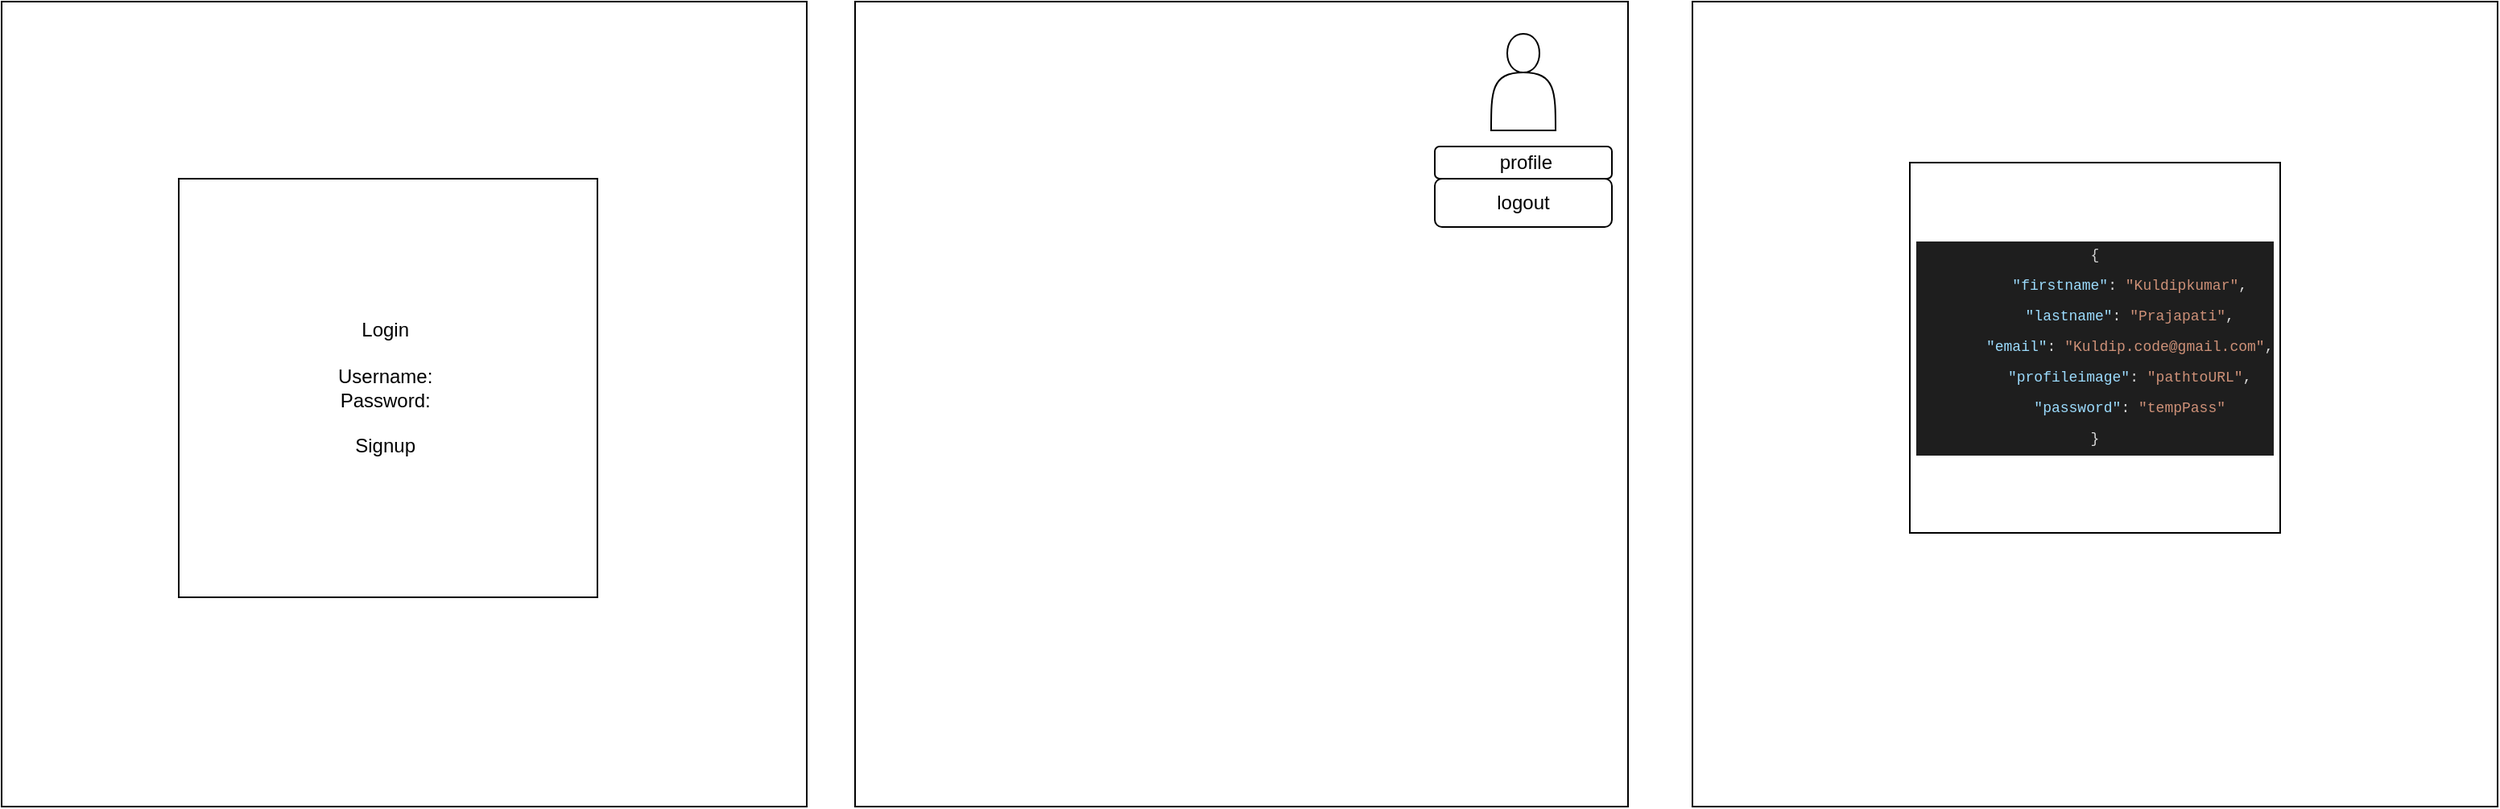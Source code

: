 <mxfile version="21.3.2" type="github">
  <diagram id="zweGpg6Ik9HtcBBMIZYx" name="Page-1">
    <mxGraphModel dx="880" dy="484" grid="1" gridSize="10" guides="1" tooltips="1" connect="1" arrows="1" fold="1" page="1" pageScale="1" pageWidth="850" pageHeight="1100" math="0" shadow="0">
      <root>
        <mxCell id="0" />
        <mxCell id="1" parent="0" />
        <mxCell id="U6WFJ7u_nto5zkPNfptQ-3" value="" style="whiteSpace=wrap;html=1;aspect=fixed;" vertex="1" parent="1">
          <mxGeometry x="470" y="160" width="500" height="500" as="geometry" />
        </mxCell>
        <mxCell id="U6WFJ7u_nto5zkPNfptQ-12" value="Login&amp;nbsp;&lt;br&gt;&lt;br&gt;Username:&amp;nbsp;&lt;br&gt;Password:&amp;nbsp;&lt;br&gt;&lt;br&gt;Signup&amp;nbsp;" style="whiteSpace=wrap;html=1;aspect=fixed;" vertex="1" parent="1">
          <mxGeometry x="580" y="270" width="260" height="260" as="geometry" />
        </mxCell>
        <mxCell id="U6WFJ7u_nto5zkPNfptQ-16" value="" style="rounded=0;whiteSpace=wrap;html=1;" vertex="1" parent="1">
          <mxGeometry x="1000" y="160" width="480" height="500" as="geometry" />
        </mxCell>
        <mxCell id="U6WFJ7u_nto5zkPNfptQ-18" value="&amp;nbsp;profile" style="rounded=1;whiteSpace=wrap;html=1;" vertex="1" parent="1">
          <mxGeometry x="1360" y="250" width="110" height="20" as="geometry" />
        </mxCell>
        <mxCell id="U6WFJ7u_nto5zkPNfptQ-19" value="logout" style="rounded=1;whiteSpace=wrap;html=1;" vertex="1" parent="1">
          <mxGeometry x="1360" y="270" width="110" height="30" as="geometry" />
        </mxCell>
        <mxCell id="U6WFJ7u_nto5zkPNfptQ-20" value="" style="shape=actor;whiteSpace=wrap;html=1;" vertex="1" parent="1">
          <mxGeometry x="1395" y="180" width="40" height="60" as="geometry" />
        </mxCell>
        <mxCell id="U6WFJ7u_nto5zkPNfptQ-21" value="" style="whiteSpace=wrap;html=1;aspect=fixed;" vertex="1" parent="1">
          <mxGeometry x="1520" y="160" width="500" height="500" as="geometry" />
        </mxCell>
        <mxCell id="U6WFJ7u_nto5zkPNfptQ-22" value="&lt;div style=&quot;color: rgb(212, 212, 212); background-color: rgb(30, 30, 30); font-family: Consolas, &amp;quot;Courier New&amp;quot;, monospace; line-height: 19px; font-size: 9px;&quot;&gt;&lt;div&gt;{&lt;/div&gt;&lt;div&gt;&amp;nbsp; &amp;nbsp; &amp;nbsp; &amp;nbsp; &lt;span style=&quot;color: #9cdcfe;&quot;&gt;&quot;firstname&quot;&lt;/span&gt;&lt;span style=&quot;color: #dcdcdc;&quot;&gt;:&lt;/span&gt; &lt;span style=&quot;color: #ce9178;&quot;&gt;&quot;Kuldipkumar&quot;&lt;/span&gt;&lt;span style=&quot;color: #dcdcdc;&quot;&gt;,&lt;/span&gt;&lt;/div&gt;&lt;div&gt;&amp;nbsp; &amp;nbsp; &amp;nbsp; &amp;nbsp; &lt;span style=&quot;color: #9cdcfe;&quot;&gt;&quot;lastname&quot;&lt;/span&gt;&lt;span style=&quot;color: #dcdcdc;&quot;&gt;:&lt;/span&gt; &lt;span style=&quot;color: #ce9178;&quot;&gt;&quot;Prajapati&quot;&lt;/span&gt;&lt;span style=&quot;color: #dcdcdc;&quot;&gt;,&lt;/span&gt;&lt;/div&gt;&lt;div&gt;&amp;nbsp; &amp;nbsp; &amp;nbsp; &amp;nbsp; &lt;span style=&quot;color: #9cdcfe;&quot;&gt;&quot;email&quot;&lt;/span&gt;&lt;span style=&quot;color: #dcdcdc;&quot;&gt;:&lt;/span&gt; &lt;span style=&quot;color: #ce9178;&quot;&gt;&quot;Kuldip.code@gmail.com&quot;&lt;/span&gt;&lt;span style=&quot;color: #dcdcdc;&quot;&gt;,&lt;/span&gt;&lt;/div&gt;&lt;div&gt;&amp;nbsp; &amp;nbsp; &amp;nbsp; &amp;nbsp; &lt;span style=&quot;color: #9cdcfe;&quot;&gt;&quot;profileimage&quot;&lt;/span&gt;&lt;span style=&quot;color: #dcdcdc;&quot;&gt;:&lt;/span&gt; &lt;span style=&quot;color: #ce9178;&quot;&gt;&quot;pathtoURL&quot;&lt;/span&gt;&lt;span style=&quot;color: #dcdcdc;&quot;&gt;,&lt;/span&gt;&lt;/div&gt;&lt;div&gt;&amp;nbsp; &amp;nbsp; &amp;nbsp; &amp;nbsp; &lt;span style=&quot;color: #9cdcfe;&quot;&gt;&quot;password&quot;&lt;/span&gt;&lt;span style=&quot;color: #dcdcdc;&quot;&gt;:&lt;/span&gt; &lt;span style=&quot;color: #ce9178;&quot;&gt;&quot;tempPass&quot;&lt;/span&gt;&lt;/div&gt;&lt;div&gt;&lt;span style=&quot;color: #dcdcdc;&quot;&gt;}&lt;/span&gt;&lt;/div&gt;&lt;/div&gt;" style="whiteSpace=wrap;html=1;aspect=fixed;" vertex="1" parent="1">
          <mxGeometry x="1655" y="260" width="230" height="230" as="geometry" />
        </mxCell>
      </root>
    </mxGraphModel>
  </diagram>
</mxfile>
